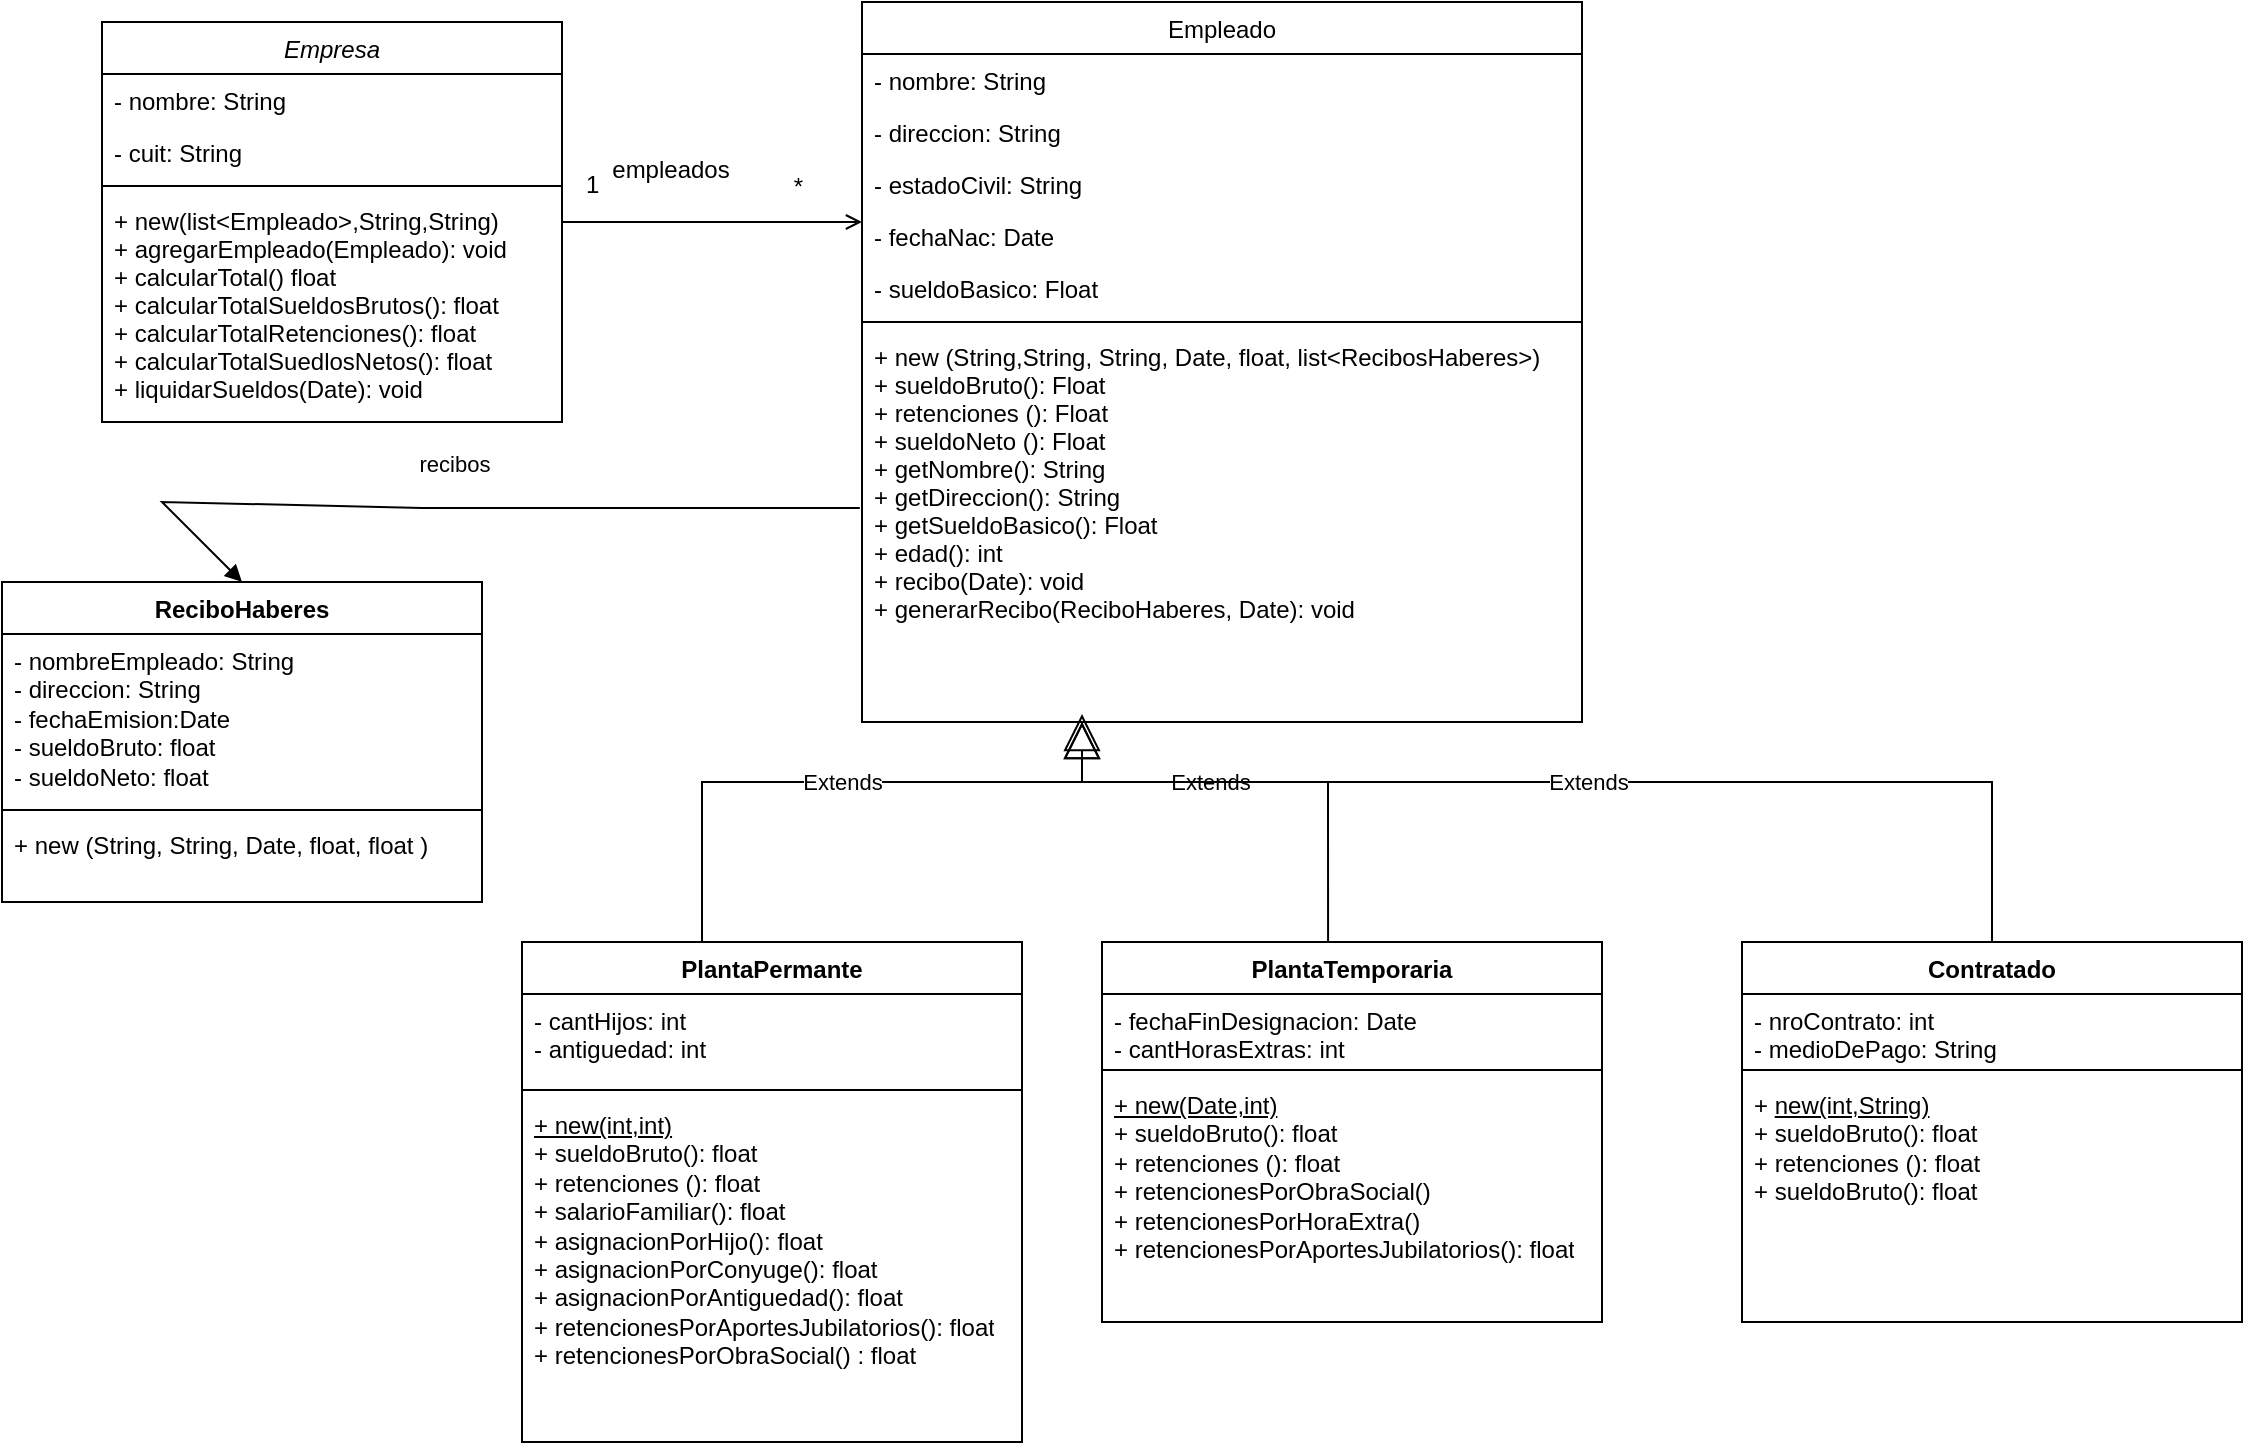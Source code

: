 <mxfile version="24.7.7">
  <diagram id="C5RBs43oDa-KdzZeNtuy" name="Page-1">
    <mxGraphModel dx="833" dy="484" grid="1" gridSize="10" guides="1" tooltips="1" connect="1" arrows="1" fold="1" page="1" pageScale="1" pageWidth="827" pageHeight="1169" math="0" shadow="0">
      <root>
        <mxCell id="WIyWlLk6GJQsqaUBKTNV-0" />
        <mxCell id="WIyWlLk6GJQsqaUBKTNV-1" parent="WIyWlLk6GJQsqaUBKTNV-0" />
        <mxCell id="zkfFHV4jXpPFQw0GAbJ--0" value="Empresa" style="swimlane;fontStyle=2;align=center;verticalAlign=top;childLayout=stackLayout;horizontal=1;startSize=26;horizontalStack=0;resizeParent=1;resizeLast=0;collapsible=1;marginBottom=0;rounded=0;shadow=0;strokeWidth=1;" parent="WIyWlLk6GJQsqaUBKTNV-1" vertex="1">
          <mxGeometry x="110" y="60" width="230" height="200" as="geometry">
            <mxRectangle x="230" y="140" width="160" height="26" as="alternateBounds" />
          </mxGeometry>
        </mxCell>
        <mxCell id="zkfFHV4jXpPFQw0GAbJ--2" value="- nombre: String    &#xa;            " style="text;align=left;verticalAlign=top;spacingLeft=4;spacingRight=4;overflow=hidden;rotatable=0;points=[[0,0.5],[1,0.5]];portConstraint=eastwest;rounded=0;shadow=0;html=0;" parent="zkfFHV4jXpPFQw0GAbJ--0" vertex="1">
          <mxGeometry y="26" width="230" height="26" as="geometry" />
        </mxCell>
        <mxCell id="zkfFHV4jXpPFQw0GAbJ--3" value="- cuit: String" style="text;align=left;verticalAlign=top;spacingLeft=4;spacingRight=4;overflow=hidden;rotatable=0;points=[[0,0.5],[1,0.5]];portConstraint=eastwest;rounded=0;shadow=0;html=0;" parent="zkfFHV4jXpPFQw0GAbJ--0" vertex="1">
          <mxGeometry y="52" width="230" height="26" as="geometry" />
        </mxCell>
        <mxCell id="zkfFHV4jXpPFQw0GAbJ--4" value="" style="line;html=1;strokeWidth=1;align=left;verticalAlign=middle;spacingTop=-1;spacingLeft=3;spacingRight=3;rotatable=0;labelPosition=right;points=[];portConstraint=eastwest;" parent="zkfFHV4jXpPFQw0GAbJ--0" vertex="1">
          <mxGeometry y="78" width="230" height="8" as="geometry" />
        </mxCell>
        <mxCell id="zkfFHV4jXpPFQw0GAbJ--5" value="+ new(list&lt;Empleado&gt;,String,String)&#xa;+ agregarEmpleado(Empleado): void&#xa;+ calcularTotal() float&#xa;+ calcularTotalSueldosBrutos(): float&#xa;+ calcularTotalRetenciones(): float&#xa;+ calcularTotalSuedlosNetos(): float&#xa;+ liquidarSueldos(Date): void&#xa;&#xa;" style="text;align=left;verticalAlign=top;spacingLeft=4;spacingRight=4;overflow=hidden;rotatable=0;points=[[0,0.5],[1,0.5]];portConstraint=eastwest;" parent="zkfFHV4jXpPFQw0GAbJ--0" vertex="1">
          <mxGeometry y="86" width="230" height="114" as="geometry" />
        </mxCell>
        <mxCell id="zkfFHV4jXpPFQw0GAbJ--17" value="Empleado" style="swimlane;fontStyle=0;align=center;verticalAlign=top;childLayout=stackLayout;horizontal=1;startSize=26;horizontalStack=0;resizeParent=1;resizeLast=0;collapsible=1;marginBottom=0;rounded=0;shadow=0;strokeWidth=1;" parent="WIyWlLk6GJQsqaUBKTNV-1" vertex="1">
          <mxGeometry x="490" y="50" width="360" height="360" as="geometry">
            <mxRectangle x="550" y="140" width="160" height="26" as="alternateBounds" />
          </mxGeometry>
        </mxCell>
        <mxCell id="zkfFHV4jXpPFQw0GAbJ--18" value="- nombre: String" style="text;align=left;verticalAlign=top;spacingLeft=4;spacingRight=4;overflow=hidden;rotatable=0;points=[[0,0.5],[1,0.5]];portConstraint=eastwest;" parent="zkfFHV4jXpPFQw0GAbJ--17" vertex="1">
          <mxGeometry y="26" width="360" height="26" as="geometry" />
        </mxCell>
        <mxCell id="zkfFHV4jXpPFQw0GAbJ--19" value="- direccion: String" style="text;align=left;verticalAlign=top;spacingLeft=4;spacingRight=4;overflow=hidden;rotatable=0;points=[[0,0.5],[1,0.5]];portConstraint=eastwest;rounded=0;shadow=0;html=0;" parent="zkfFHV4jXpPFQw0GAbJ--17" vertex="1">
          <mxGeometry y="52" width="360" height="26" as="geometry" />
        </mxCell>
        <mxCell id="zkfFHV4jXpPFQw0GAbJ--20" value="- estadoCivil: String " style="text;align=left;verticalAlign=top;spacingLeft=4;spacingRight=4;overflow=hidden;rotatable=0;points=[[0,0.5],[1,0.5]];portConstraint=eastwest;rounded=0;shadow=0;html=0;" parent="zkfFHV4jXpPFQw0GAbJ--17" vertex="1">
          <mxGeometry y="78" width="360" height="26" as="geometry" />
        </mxCell>
        <mxCell id="zkfFHV4jXpPFQw0GAbJ--21" value="- fechaNac: Date" style="text;align=left;verticalAlign=top;spacingLeft=4;spacingRight=4;overflow=hidden;rotatable=0;points=[[0,0.5],[1,0.5]];portConstraint=eastwest;rounded=0;shadow=0;html=0;" parent="zkfFHV4jXpPFQw0GAbJ--17" vertex="1">
          <mxGeometry y="104" width="360" height="26" as="geometry" />
        </mxCell>
        <mxCell id="zkfFHV4jXpPFQw0GAbJ--22" value="- sueldoBasico: Float" style="text;align=left;verticalAlign=top;spacingLeft=4;spacingRight=4;overflow=hidden;rotatable=0;points=[[0,0.5],[1,0.5]];portConstraint=eastwest;rounded=0;shadow=0;html=0;" parent="zkfFHV4jXpPFQw0GAbJ--17" vertex="1">
          <mxGeometry y="130" width="360" height="26" as="geometry" />
        </mxCell>
        <mxCell id="zkfFHV4jXpPFQw0GAbJ--23" value="" style="line;html=1;strokeWidth=1;align=left;verticalAlign=middle;spacingTop=-1;spacingLeft=3;spacingRight=3;rotatable=0;labelPosition=right;points=[];portConstraint=eastwest;" parent="zkfFHV4jXpPFQw0GAbJ--17" vertex="1">
          <mxGeometry y="156" width="360" height="8" as="geometry" />
        </mxCell>
        <mxCell id="zkfFHV4jXpPFQw0GAbJ--24" value="+ new (String,String, String, Date, float, list&lt;RecibosHaberes&gt;)&#xa;+ sueldoBruto(): Float&#xa;+ retenciones (): Float&#xa;+ sueldoNeto (): Float&#xa;+ getNombre(): String&#xa;+ getDireccion(): String&#xa;+ getSueldoBasico(): Float&#xa;+ edad(): int&#xa;+ recibo(Date): void&#xa;+ generarRecibo(ReciboHaberes, Date): void" style="text;align=left;verticalAlign=top;spacingLeft=4;spacingRight=4;overflow=hidden;rotatable=0;points=[[0,0.5],[1,0.5]];portConstraint=eastwest;" parent="zkfFHV4jXpPFQw0GAbJ--17" vertex="1">
          <mxGeometry y="164" width="360" height="196" as="geometry" />
        </mxCell>
        <mxCell id="zkfFHV4jXpPFQw0GAbJ--26" value="" style="endArrow=open;shadow=0;strokeWidth=1;rounded=0;curved=0;endFill=1;edgeStyle=elbowEdgeStyle;elbow=vertical;" parent="WIyWlLk6GJQsqaUBKTNV-1" source="zkfFHV4jXpPFQw0GAbJ--0" target="zkfFHV4jXpPFQw0GAbJ--17" edge="1">
          <mxGeometry x="0.5" y="41" relative="1" as="geometry">
            <mxPoint x="380" y="192" as="sourcePoint" />
            <mxPoint x="540" y="192" as="targetPoint" />
            <mxPoint x="-40" y="32" as="offset" />
          </mxGeometry>
        </mxCell>
        <mxCell id="zkfFHV4jXpPFQw0GAbJ--27" value="1" style="resizable=0;align=left;verticalAlign=bottom;labelBackgroundColor=none;fontSize=12;" parent="zkfFHV4jXpPFQw0GAbJ--26" connectable="0" vertex="1">
          <mxGeometry x="-1" relative="1" as="geometry">
            <mxPoint x="10" y="-10" as="offset" />
          </mxGeometry>
        </mxCell>
        <mxCell id="zkfFHV4jXpPFQw0GAbJ--28" value="*" style="resizable=0;align=right;verticalAlign=bottom;labelBackgroundColor=none;fontSize=12;" parent="zkfFHV4jXpPFQw0GAbJ--26" connectable="0" vertex="1">
          <mxGeometry x="1" relative="1" as="geometry">
            <mxPoint x="-28" y="-9" as="offset" />
          </mxGeometry>
        </mxCell>
        <mxCell id="zkfFHV4jXpPFQw0GAbJ--29" value="empleados&lt;div&gt;&lt;br&gt;&lt;/div&gt;" style="text;html=1;resizable=0;points=[];;align=center;verticalAlign=middle;labelBackgroundColor=none;rounded=0;shadow=0;strokeWidth=1;fontSize=12;" parent="zkfFHV4jXpPFQw0GAbJ--26" vertex="1" connectable="0">
          <mxGeometry x="0.5" y="49" relative="1" as="geometry">
            <mxPoint x="-59" y="30" as="offset" />
          </mxGeometry>
        </mxCell>
        <mxCell id="RNVwyoG0sNcj3nM0au3X-2" value="PlantaPermante" style="swimlane;fontStyle=1;align=center;verticalAlign=top;childLayout=stackLayout;horizontal=1;startSize=26;horizontalStack=0;resizeParent=1;resizeParentMax=0;resizeLast=0;collapsible=1;marginBottom=0;whiteSpace=wrap;html=1;" parent="WIyWlLk6GJQsqaUBKTNV-1" vertex="1">
          <mxGeometry x="320" y="520" width="250" height="250" as="geometry" />
        </mxCell>
        <mxCell id="RNVwyoG0sNcj3nM0au3X-3" value="- cantHijos: int&lt;div&gt;- antiguedad: int&lt;/div&gt;&lt;div&gt;&lt;br&gt;&lt;/div&gt;" style="text;strokeColor=none;fillColor=none;align=left;verticalAlign=top;spacingLeft=4;spacingRight=4;overflow=hidden;rotatable=0;points=[[0,0.5],[1,0.5]];portConstraint=eastwest;whiteSpace=wrap;html=1;" parent="RNVwyoG0sNcj3nM0au3X-2" vertex="1">
          <mxGeometry y="26" width="250" height="44" as="geometry" />
        </mxCell>
        <mxCell id="RNVwyoG0sNcj3nM0au3X-4" value="" style="line;strokeWidth=1;fillColor=none;align=left;verticalAlign=middle;spacingTop=-1;spacingLeft=3;spacingRight=3;rotatable=0;labelPosition=right;points=[];portConstraint=eastwest;strokeColor=inherit;" parent="RNVwyoG0sNcj3nM0au3X-2" vertex="1">
          <mxGeometry y="70" width="250" height="8" as="geometry" />
        </mxCell>
        <mxCell id="RNVwyoG0sNcj3nM0au3X-5" value="&lt;div&gt;&lt;u&gt;+ new(int,int)&lt;/u&gt;&lt;/div&gt;+ sueldoBruto(): float&lt;div&gt;+ retenciones (): float&lt;/div&gt;&lt;div&gt;+ salarioFamiliar(): float&lt;/div&gt;&lt;div&gt;+ asignacionPorHijo(): float&lt;/div&gt;&lt;div&gt;+ asignacionPorConyuge(): float&lt;/div&gt;&lt;div&gt;+ asignacionPorAntiguedad(): float&lt;/div&gt;&lt;div&gt;+ retencionesPorAportesJubilatorios(): float&lt;/div&gt;&lt;div&gt;+ retencionesPorObraSocial() : float&lt;br&gt;&lt;div&gt;&lt;br&gt;&lt;/div&gt;&lt;/div&gt;" style="text;strokeColor=none;fillColor=none;align=left;verticalAlign=top;spacingLeft=4;spacingRight=4;overflow=hidden;rotatable=0;points=[[0,0.5],[1,0.5]];portConstraint=eastwest;whiteSpace=wrap;html=1;" parent="RNVwyoG0sNcj3nM0au3X-2" vertex="1">
          <mxGeometry y="78" width="250" height="172" as="geometry" />
        </mxCell>
        <mxCell id="RNVwyoG0sNcj3nM0au3X-6" value="PlantaTemporaria" style="swimlane;fontStyle=1;align=center;verticalAlign=top;childLayout=stackLayout;horizontal=1;startSize=26;horizontalStack=0;resizeParent=1;resizeParentMax=0;resizeLast=0;collapsible=1;marginBottom=0;whiteSpace=wrap;html=1;" parent="WIyWlLk6GJQsqaUBKTNV-1" vertex="1">
          <mxGeometry x="610" y="520" width="250" height="190" as="geometry" />
        </mxCell>
        <mxCell id="RNVwyoG0sNcj3nM0au3X-7" value="- fechaFinDesignacion: Date&lt;div&gt;- cantHorasExtras: int&lt;/div&gt;" style="text;strokeColor=none;fillColor=none;align=left;verticalAlign=top;spacingLeft=4;spacingRight=4;overflow=hidden;rotatable=0;points=[[0,0.5],[1,0.5]];portConstraint=eastwest;whiteSpace=wrap;html=1;" parent="RNVwyoG0sNcj3nM0au3X-6" vertex="1">
          <mxGeometry y="26" width="250" height="34" as="geometry" />
        </mxCell>
        <mxCell id="RNVwyoG0sNcj3nM0au3X-8" value="" style="line;strokeWidth=1;fillColor=none;align=left;verticalAlign=middle;spacingTop=-1;spacingLeft=3;spacingRight=3;rotatable=0;labelPosition=right;points=[];portConstraint=eastwest;strokeColor=inherit;" parent="RNVwyoG0sNcj3nM0au3X-6" vertex="1">
          <mxGeometry y="60" width="250" height="8" as="geometry" />
        </mxCell>
        <mxCell id="RNVwyoG0sNcj3nM0au3X-9" value="&lt;div&gt;&lt;u&gt;+ new(Date,int)&lt;/u&gt;&lt;/div&gt;+ sueldoBruto(): float&lt;div&gt;+ retenciones (): float&lt;br&gt;&lt;div&gt;+ retencionesPorObraSocial()&lt;/div&gt;&lt;/div&gt;&lt;div&gt;+ retencionesPorHoraExtra()&lt;/div&gt;&lt;div&gt;&lt;div&gt;+ retencionesPorAportesJubilatorios(): float&lt;/div&gt;&lt;/div&gt;&lt;div&gt;&lt;br&gt;&lt;/div&gt;" style="text;strokeColor=none;fillColor=none;align=left;verticalAlign=top;spacingLeft=4;spacingRight=4;overflow=hidden;rotatable=0;points=[[0,0.5],[1,0.5]];portConstraint=eastwest;whiteSpace=wrap;html=1;" parent="RNVwyoG0sNcj3nM0au3X-6" vertex="1">
          <mxGeometry y="68" width="250" height="122" as="geometry" />
        </mxCell>
        <mxCell id="RNVwyoG0sNcj3nM0au3X-12" value="Extends" style="endArrow=block;endSize=16;endFill=0;html=1;rounded=0;" parent="WIyWlLk6GJQsqaUBKTNV-1" edge="1">
          <mxGeometry width="160" relative="1" as="geometry">
            <mxPoint x="410" y="520" as="sourcePoint" />
            <mxPoint x="600" y="410" as="targetPoint" />
            <Array as="points">
              <mxPoint x="410" y="440" />
              <mxPoint x="600" y="440" />
            </Array>
          </mxGeometry>
        </mxCell>
        <mxCell id="RNVwyoG0sNcj3nM0au3X-13" value="Extends" style="endArrow=block;endSize=16;endFill=0;html=1;rounded=0;exitX=0.5;exitY=0;exitDx=0;exitDy=0;" parent="WIyWlLk6GJQsqaUBKTNV-1" edge="1">
          <mxGeometry x="0.175" width="160" relative="1" as="geometry">
            <mxPoint x="723.04" y="520" as="sourcePoint" />
            <mxPoint x="600" y="406" as="targetPoint" />
            <Array as="points">
              <mxPoint x="723" y="440" />
              <mxPoint x="660" y="440" />
              <mxPoint x="600" y="440" />
              <mxPoint x="600" y="430" />
            </Array>
            <mxPoint as="offset" />
          </mxGeometry>
        </mxCell>
        <mxCell id="RNVwyoG0sNcj3nM0au3X-24" value="ReciboHaberes" style="swimlane;fontStyle=1;align=center;verticalAlign=top;childLayout=stackLayout;horizontal=1;startSize=26;horizontalStack=0;resizeParent=1;resizeParentMax=0;resizeLast=0;collapsible=1;marginBottom=0;whiteSpace=wrap;html=1;" parent="WIyWlLk6GJQsqaUBKTNV-1" vertex="1">
          <mxGeometry x="60" y="340" width="240" height="160" as="geometry" />
        </mxCell>
        <mxCell id="RNVwyoG0sNcj3nM0au3X-25" value="- nombreEmpleado: String&lt;div&gt;- direccion: String&lt;/div&gt;&lt;div&gt;- fechaEmision:Date&lt;/div&gt;&lt;div&gt;- sueldoBruto: float&lt;/div&gt;&lt;div&gt;- sueldoNeto: float&lt;br&gt;&lt;div&gt;&lt;br&gt;&lt;/div&gt;&lt;/div&gt;" style="text;strokeColor=none;fillColor=none;align=left;verticalAlign=top;spacingLeft=4;spacingRight=4;overflow=hidden;rotatable=0;points=[[0,0.5],[1,0.5]];portConstraint=eastwest;whiteSpace=wrap;html=1;" parent="RNVwyoG0sNcj3nM0au3X-24" vertex="1">
          <mxGeometry y="26" width="240" height="84" as="geometry" />
        </mxCell>
        <mxCell id="RNVwyoG0sNcj3nM0au3X-26" value="" style="line;strokeWidth=1;fillColor=none;align=left;verticalAlign=middle;spacingTop=-1;spacingLeft=3;spacingRight=3;rotatable=0;labelPosition=right;points=[];portConstraint=eastwest;strokeColor=inherit;" parent="RNVwyoG0sNcj3nM0au3X-24" vertex="1">
          <mxGeometry y="110" width="240" height="8" as="geometry" />
        </mxCell>
        <mxCell id="RNVwyoG0sNcj3nM0au3X-27" value="+ new (String, String, Date, float, float )" style="text;strokeColor=none;fillColor=none;align=left;verticalAlign=top;spacingLeft=4;spacingRight=4;overflow=hidden;rotatable=0;points=[[0,0.5],[1,0.5]];portConstraint=eastwest;whiteSpace=wrap;html=1;" parent="RNVwyoG0sNcj3nM0au3X-24" vertex="1">
          <mxGeometry y="118" width="240" height="42" as="geometry" />
        </mxCell>
        <mxCell id="RNVwyoG0sNcj3nM0au3X-28" value="Contratado" style="swimlane;fontStyle=1;align=center;verticalAlign=top;childLayout=stackLayout;horizontal=1;startSize=26;horizontalStack=0;resizeParent=1;resizeParentMax=0;resizeLast=0;collapsible=1;marginBottom=0;whiteSpace=wrap;html=1;" parent="WIyWlLk6GJQsqaUBKTNV-1" vertex="1">
          <mxGeometry x="930" y="520" width="250" height="190" as="geometry" />
        </mxCell>
        <mxCell id="RNVwyoG0sNcj3nM0au3X-29" value="- nroContrato: int&lt;div&gt;- medioDePago: String&lt;/div&gt;" style="text;strokeColor=none;fillColor=none;align=left;verticalAlign=top;spacingLeft=4;spacingRight=4;overflow=hidden;rotatable=0;points=[[0,0.5],[1,0.5]];portConstraint=eastwest;whiteSpace=wrap;html=1;" parent="RNVwyoG0sNcj3nM0au3X-28" vertex="1">
          <mxGeometry y="26" width="250" height="34" as="geometry" />
        </mxCell>
        <mxCell id="RNVwyoG0sNcj3nM0au3X-30" value="" style="line;strokeWidth=1;fillColor=none;align=left;verticalAlign=middle;spacingTop=-1;spacingLeft=3;spacingRight=3;rotatable=0;labelPosition=right;points=[];portConstraint=eastwest;strokeColor=inherit;" parent="RNVwyoG0sNcj3nM0au3X-28" vertex="1">
          <mxGeometry y="60" width="250" height="8" as="geometry" />
        </mxCell>
        <mxCell id="RNVwyoG0sNcj3nM0au3X-31" value="&lt;div&gt;+ &lt;u&gt;new(int,String)&lt;/u&gt;&lt;/div&gt;+ sueldoBruto(): float&lt;div&gt;+ retenciones (): float&lt;br&gt;&lt;div&gt;+ sueldoBruto(): float&lt;/div&gt;&lt;/div&gt;&lt;div&gt;&lt;br&gt;&lt;/div&gt;" style="text;strokeColor=none;fillColor=none;align=left;verticalAlign=top;spacingLeft=4;spacingRight=4;overflow=hidden;rotatable=0;points=[[0,0.5],[1,0.5]];portConstraint=eastwest;whiteSpace=wrap;html=1;" parent="RNVwyoG0sNcj3nM0au3X-28" vertex="1">
          <mxGeometry y="68" width="250" height="122" as="geometry" />
        </mxCell>
        <mxCell id="RNVwyoG0sNcj3nM0au3X-32" value="Extends" style="endArrow=block;endSize=16;endFill=0;html=1;rounded=0;exitX=0.5;exitY=0;exitDx=0;exitDy=0;" parent="WIyWlLk6GJQsqaUBKTNV-1" source="RNVwyoG0sNcj3nM0au3X-28" edge="1">
          <mxGeometry width="160" relative="1" as="geometry">
            <mxPoint x="1020" y="330" as="sourcePoint" />
            <mxPoint x="600" y="410" as="targetPoint" />
            <Array as="points">
              <mxPoint x="1055" y="440" />
              <mxPoint x="830" y="440" />
              <mxPoint x="600" y="440" />
            </Array>
          </mxGeometry>
        </mxCell>
        <mxCell id="RNVwyoG0sNcj3nM0au3X-35" value="recibos&lt;div&gt;&lt;br&gt;&lt;/div&gt;" style="html=1;verticalAlign=bottom;endArrow=block;curved=0;rounded=0;entryX=0.5;entryY=0;entryDx=0;entryDy=0;exitX=-0.003;exitY=0.454;exitDx=0;exitDy=0;exitPerimeter=0;" parent="WIyWlLk6GJQsqaUBKTNV-1" source="zkfFHV4jXpPFQw0GAbJ--24" target="RNVwyoG0sNcj3nM0au3X-24" edge="1">
          <mxGeometry width="80" relative="1" as="geometry">
            <mxPoint x="420" y="310" as="sourcePoint" />
            <mxPoint x="500" y="310" as="targetPoint" />
            <Array as="points">
              <mxPoint x="270" y="303" />
              <mxPoint x="140" y="300" />
            </Array>
          </mxGeometry>
        </mxCell>
      </root>
    </mxGraphModel>
  </diagram>
</mxfile>
